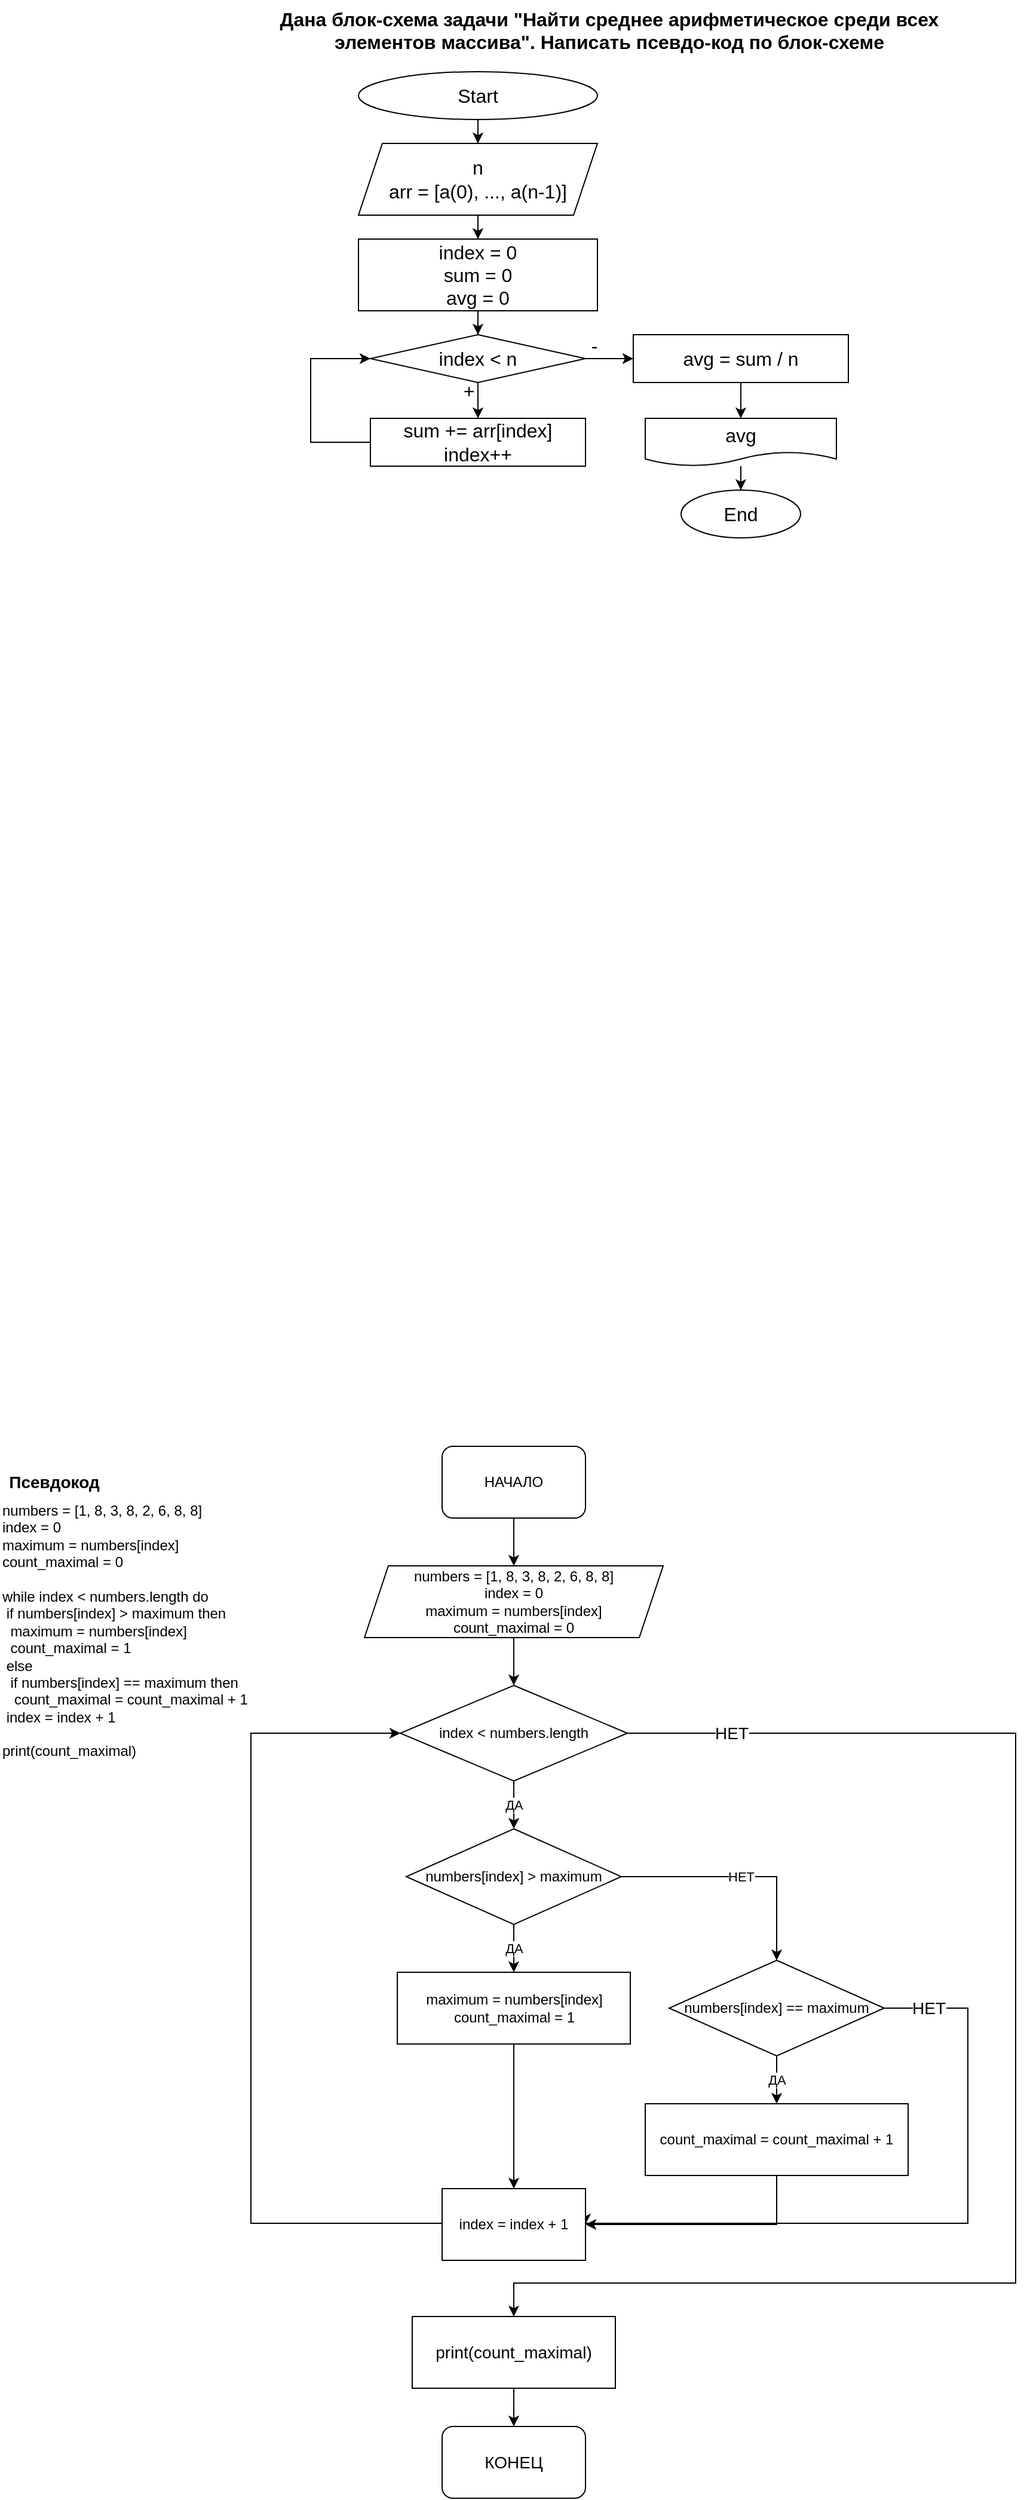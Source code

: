 <mxfile version="20.8.20" type="device" pages="2"><diagram id="C5RBs43oDa-KdzZeNtuy" name="Task01"><mxGraphModel dx="1562" dy="866" grid="1" gridSize="10" guides="1" tooltips="1" connect="1" arrows="1" fold="1" page="1" pageScale="1" pageWidth="827" pageHeight="1169" math="0" shadow="0"><root><mxCell id="WIyWlLk6GJQsqaUBKTNV-0"/><mxCell id="WIyWlLk6GJQsqaUBKTNV-1" parent="WIyWlLk6GJQsqaUBKTNV-0"/><mxCell id="VlJjdPknKAe6Nw-PEj-P-0" value="&lt;b style=&quot;font-size: 16px;&quot;&gt;&lt;font style=&quot;font-size: 16px;&quot;&gt;Дана блок-схема задачи &quot;Найти среднее арифметическое среди всех элементов массива&quot;. Написать псевдо-код по блок-схеме&lt;br&gt;&lt;/font&gt;&lt;/b&gt;" style="text;whiteSpace=wrap;html=1;align=center;fontSize=16;" parent="WIyWlLk6GJQsqaUBKTNV-1" vertex="1"><mxGeometry x="880" y="20" width="560" height="40" as="geometry"/></mxCell><mxCell id="VlJjdPknKAe6Nw-PEj-P-1" value="" style="edgeStyle=orthogonalEdgeStyle;rounded=0;orthogonalLoop=1;jettySize=auto;html=1;fontSize=16;" parent="WIyWlLk6GJQsqaUBKTNV-1" source="VlJjdPknKAe6Nw-PEj-P-2" target="VlJjdPknKAe6Nw-PEj-P-4" edge="1"><mxGeometry relative="1" as="geometry"/></mxCell><mxCell id="VlJjdPknKAe6Nw-PEj-P-2" value="Start" style="ellipse;whiteSpace=wrap;html=1;fontSize=16;" parent="WIyWlLk6GJQsqaUBKTNV-1" vertex="1"><mxGeometry x="950" y="80" width="200" height="40" as="geometry"/></mxCell><mxCell id="VlJjdPknKAe6Nw-PEj-P-3" value="" style="edgeStyle=orthogonalEdgeStyle;rounded=0;orthogonalLoop=1;jettySize=auto;html=1;fontSize=16;" parent="WIyWlLk6GJQsqaUBKTNV-1" source="VlJjdPknKAe6Nw-PEj-P-4" target="VlJjdPknKAe6Nw-PEj-P-6" edge="1"><mxGeometry relative="1" as="geometry"/></mxCell><mxCell id="VlJjdPknKAe6Nw-PEj-P-4" value="&lt;div style=&quot;font-size: 16px;&quot;&gt;n&lt;/div&gt;&lt;div style=&quot;font-size: 16px;&quot;&gt;arr = [a(0), ..., a(n-1)]&lt;br style=&quot;font-size: 16px;&quot;&gt;&lt;/div&gt;" style="shape=parallelogram;perimeter=parallelogramPerimeter;whiteSpace=wrap;html=1;fixedSize=1;fontSize=16;" parent="WIyWlLk6GJQsqaUBKTNV-1" vertex="1"><mxGeometry x="950" y="140" width="200" height="60" as="geometry"/></mxCell><mxCell id="VlJjdPknKAe6Nw-PEj-P-5" value="" style="edgeStyle=orthogonalEdgeStyle;rounded=0;orthogonalLoop=1;jettySize=auto;html=1;fontSize=16;" parent="WIyWlLk6GJQsqaUBKTNV-1" source="VlJjdPknKAe6Nw-PEj-P-6" target="VlJjdPknKAe6Nw-PEj-P-11" edge="1"><mxGeometry relative="1" as="geometry"/></mxCell><mxCell id="VlJjdPknKAe6Nw-PEj-P-6" value="&lt;div style=&quot;font-size: 16px;&quot;&gt;index = 0&lt;/div&gt;&lt;div style=&quot;font-size: 16px;&quot;&gt;sum = 0&lt;br style=&quot;font-size: 16px;&quot;&gt;&lt;/div&gt;&lt;div&gt;avg = 0&lt;br&gt;&lt;/div&gt;" style="rounded=0;whiteSpace=wrap;html=1;fontSize=16;" parent="WIyWlLk6GJQsqaUBKTNV-1" vertex="1"><mxGeometry x="950" y="220" width="200" height="60" as="geometry"/></mxCell><mxCell id="VlJjdPknKAe6Nw-PEj-P-7" value="" style="edgeStyle=orthogonalEdgeStyle;rounded=0;orthogonalLoop=1;jettySize=auto;html=1;fontSize=16;" parent="WIyWlLk6GJQsqaUBKTNV-1" source="VlJjdPknKAe6Nw-PEj-P-11" target="VlJjdPknKAe6Nw-PEj-P-13" edge="1"><mxGeometry relative="1" as="geometry"/></mxCell><mxCell id="VlJjdPknKAe6Nw-PEj-P-8" value="+" style="edgeLabel;html=1;align=center;verticalAlign=middle;resizable=0;points=[];fontSize=16;" parent="VlJjdPknKAe6Nw-PEj-P-7" connectable="0" vertex="1"><mxGeometry x="-0.856" y="1" relative="1" as="geometry"><mxPoint x="-9" y="3" as="offset"/></mxGeometry></mxCell><mxCell id="VlJjdPknKAe6Nw-PEj-P-9" value="" style="edgeStyle=orthogonalEdgeStyle;rounded=0;orthogonalLoop=1;jettySize=auto;html=1;fontSize=16;" parent="WIyWlLk6GJQsqaUBKTNV-1" source="VlJjdPknKAe6Nw-PEj-P-11" target="VlJjdPknKAe6Nw-PEj-P-15" edge="1"><mxGeometry relative="1" as="geometry"/></mxCell><mxCell id="VlJjdPknKAe6Nw-PEj-P-10" value="-" style="edgeLabel;html=1;align=center;verticalAlign=middle;resizable=0;points=[];fontSize=16;" parent="VlJjdPknKAe6Nw-PEj-P-9" connectable="0" vertex="1"><mxGeometry x="-0.624" relative="1" as="geometry"><mxPoint x="-1" y="-11" as="offset"/></mxGeometry></mxCell><mxCell id="VlJjdPknKAe6Nw-PEj-P-11" value="index &amp;lt; n" style="rhombus;whiteSpace=wrap;html=1;fontSize=16;rounded=0;" parent="WIyWlLk6GJQsqaUBKTNV-1" vertex="1"><mxGeometry x="960" y="300" width="180" height="40" as="geometry"/></mxCell><mxCell id="VlJjdPknKAe6Nw-PEj-P-12" style="edgeStyle=orthogonalEdgeStyle;rounded=0;orthogonalLoop=1;jettySize=auto;html=1;entryX=0;entryY=0.5;entryDx=0;entryDy=0;fontSize=16;" parent="WIyWlLk6GJQsqaUBKTNV-1" source="VlJjdPknKAe6Nw-PEj-P-13" target="VlJjdPknKAe6Nw-PEj-P-11" edge="1"><mxGeometry relative="1" as="geometry"><Array as="points"><mxPoint x="910" y="390"/><mxPoint x="910" y="320"/></Array></mxGeometry></mxCell><mxCell id="VlJjdPknKAe6Nw-PEj-P-13" value="&lt;div style=&quot;font-size: 16px;&quot;&gt;sum += arr[index]&lt;/div&gt;&lt;div style=&quot;font-size: 16px;&quot;&gt;index++&lt;br style=&quot;font-size: 16px;&quot;&gt;&lt;/div&gt;" style="whiteSpace=wrap;html=1;fontSize=16;rounded=0;" parent="WIyWlLk6GJQsqaUBKTNV-1" vertex="1"><mxGeometry x="960" y="370" width="180" height="40" as="geometry"/></mxCell><mxCell id="VlJjdPknKAe6Nw-PEj-P-14" value="" style="edgeStyle=orthogonalEdgeStyle;rounded=0;orthogonalLoop=1;jettySize=auto;html=1;fontSize=16;" parent="WIyWlLk6GJQsqaUBKTNV-1" source="VlJjdPknKAe6Nw-PEj-P-15" target="VlJjdPknKAe6Nw-PEj-P-17" edge="1"><mxGeometry relative="1" as="geometry"/></mxCell><mxCell id="VlJjdPknKAe6Nw-PEj-P-15" value="avg = sum / n" style="whiteSpace=wrap;html=1;fontSize=16;rounded=0;" parent="WIyWlLk6GJQsqaUBKTNV-1" vertex="1"><mxGeometry x="1180" y="300" width="180" height="40" as="geometry"/></mxCell><mxCell id="VlJjdPknKAe6Nw-PEj-P-16" value="" style="edgeStyle=orthogonalEdgeStyle;rounded=0;orthogonalLoop=1;jettySize=auto;html=1;fontSize=16;" parent="WIyWlLk6GJQsqaUBKTNV-1" source="VlJjdPknKAe6Nw-PEj-P-17" target="VlJjdPknKAe6Nw-PEj-P-18" edge="1"><mxGeometry relative="1" as="geometry"/></mxCell><mxCell id="VlJjdPknKAe6Nw-PEj-P-17" value="avg" style="shape=document;whiteSpace=wrap;html=1;boundedLbl=1;fontSize=16;rounded=0;" parent="WIyWlLk6GJQsqaUBKTNV-1" vertex="1"><mxGeometry x="1190" y="370" width="160" height="40" as="geometry"/></mxCell><mxCell id="VlJjdPknKAe6Nw-PEj-P-18" value="End" style="ellipse;whiteSpace=wrap;html=1;fontSize=16;rounded=0;" parent="WIyWlLk6GJQsqaUBKTNV-1" vertex="1"><mxGeometry x="1220" y="430" width="100" height="40" as="geometry"/></mxCell><mxCell id="zGsU_J_lrcXe9v-x7CuR-0" style="edgeStyle=orthogonalEdgeStyle;rounded=0;orthogonalLoop=1;jettySize=auto;html=1;exitX=0.5;exitY=1;exitDx=0;exitDy=0;" edge="1" parent="WIyWlLk6GJQsqaUBKTNV-1" source="zGsU_J_lrcXe9v-x7CuR-1" target="zGsU_J_lrcXe9v-x7CuR-3"><mxGeometry relative="1" as="geometry"/></mxCell><mxCell id="zGsU_J_lrcXe9v-x7CuR-1" value="НАЧАЛО" style="rounded=1;whiteSpace=wrap;html=1;" vertex="1" parent="WIyWlLk6GJQsqaUBKTNV-1"><mxGeometry x="1020" y="1230" width="120" height="60" as="geometry"/></mxCell><mxCell id="zGsU_J_lrcXe9v-x7CuR-2" style="edgeStyle=orthogonalEdgeStyle;rounded=0;orthogonalLoop=1;jettySize=auto;html=1;exitX=0.5;exitY=1;exitDx=0;exitDy=0;entryX=0.5;entryY=0;entryDx=0;entryDy=0;" edge="1" parent="WIyWlLk6GJQsqaUBKTNV-1" source="zGsU_J_lrcXe9v-x7CuR-3" target="zGsU_J_lrcXe9v-x7CuR-6"><mxGeometry relative="1" as="geometry"/></mxCell><mxCell id="zGsU_J_lrcXe9v-x7CuR-3" value="&lt;div&gt;numbers = [1, 8, 3, 8, 2, 6, 8, 8]&lt;/div&gt;&lt;div&gt;index = 0&lt;/div&gt;&lt;div&gt;maximum = numbers[index]&lt;/div&gt;&lt;div&gt;count_maximal = 0&lt;/div&gt;" style="shape=parallelogram;perimeter=parallelogramPerimeter;whiteSpace=wrap;html=1;fixedSize=1;" vertex="1" parent="WIyWlLk6GJQsqaUBKTNV-1"><mxGeometry x="955" y="1330" width="250" height="60" as="geometry"/></mxCell><mxCell id="zGsU_J_lrcXe9v-x7CuR-4" value="ДА" style="edgeStyle=orthogonalEdgeStyle;rounded=0;orthogonalLoop=1;jettySize=auto;html=1;exitX=0.5;exitY=1;exitDx=0;exitDy=0;entryX=0.5;entryY=0;entryDx=0;entryDy=0;" edge="1" parent="WIyWlLk6GJQsqaUBKTNV-1" source="zGsU_J_lrcXe9v-x7CuR-6" target="zGsU_J_lrcXe9v-x7CuR-9"><mxGeometry relative="1" as="geometry"/></mxCell><mxCell id="zGsU_J_lrcXe9v-x7CuR-5" value="НЕТ" style="edgeStyle=orthogonalEdgeStyle;rounded=0;orthogonalLoop=1;jettySize=auto;html=1;exitX=1;exitY=0.5;exitDx=0;exitDy=0;entryX=0.5;entryY=0;entryDx=0;entryDy=0;fontSize=14;" edge="1" parent="WIyWlLk6GJQsqaUBKTNV-1" source="zGsU_J_lrcXe9v-x7CuR-6" target="zGsU_J_lrcXe9v-x7CuR-22"><mxGeometry x="-0.86" relative="1" as="geometry"><Array as="points"><mxPoint x="1500" y="1470"/><mxPoint x="1500" y="1930"/><mxPoint x="1080" y="1930"/></Array><mxPoint as="offset"/></mxGeometry></mxCell><mxCell id="zGsU_J_lrcXe9v-x7CuR-6" value="index &amp;lt; numbers.length" style="rhombus;whiteSpace=wrap;html=1;" vertex="1" parent="WIyWlLk6GJQsqaUBKTNV-1"><mxGeometry x="985" y="1430" width="190" height="80" as="geometry"/></mxCell><mxCell id="zGsU_J_lrcXe9v-x7CuR-7" value="ДА" style="edgeStyle=orthogonalEdgeStyle;rounded=0;orthogonalLoop=1;jettySize=auto;html=1;exitX=0.5;exitY=1;exitDx=0;exitDy=0;entryX=0.5;entryY=0;entryDx=0;entryDy=0;" edge="1" parent="WIyWlLk6GJQsqaUBKTNV-1" source="zGsU_J_lrcXe9v-x7CuR-9" target="zGsU_J_lrcXe9v-x7CuR-11"><mxGeometry relative="1" as="geometry"/></mxCell><mxCell id="zGsU_J_lrcXe9v-x7CuR-8" value="НЕТ" style="edgeStyle=orthogonalEdgeStyle;rounded=0;orthogonalLoop=1;jettySize=auto;html=1;exitX=1;exitY=0.5;exitDx=0;exitDy=0;entryX=0.5;entryY=0;entryDx=0;entryDy=0;" edge="1" parent="WIyWlLk6GJQsqaUBKTNV-1" source="zGsU_J_lrcXe9v-x7CuR-9" target="zGsU_J_lrcXe9v-x7CuR-14"><mxGeometry relative="1" as="geometry"/></mxCell><mxCell id="zGsU_J_lrcXe9v-x7CuR-9" value="numbers[index] &amp;gt; maximum" style="rhombus;whiteSpace=wrap;html=1;" vertex="1" parent="WIyWlLk6GJQsqaUBKTNV-1"><mxGeometry x="990" y="1550" width="180" height="80" as="geometry"/></mxCell><mxCell id="zGsU_J_lrcXe9v-x7CuR-10" style="edgeStyle=orthogonalEdgeStyle;rounded=0;orthogonalLoop=1;jettySize=auto;html=1;exitX=0.5;exitY=1;exitDx=0;exitDy=0;entryX=0.5;entryY=0;entryDx=0;entryDy=0;fontSize=14;" edge="1" parent="WIyWlLk6GJQsqaUBKTNV-1" source="zGsU_J_lrcXe9v-x7CuR-11" target="zGsU_J_lrcXe9v-x7CuR-18"><mxGeometry relative="1" as="geometry"/></mxCell><mxCell id="zGsU_J_lrcXe9v-x7CuR-11" value="maximum = numbers[index] &lt;br&gt;count_maximal = 1" style="rounded=0;whiteSpace=wrap;html=1;" vertex="1" parent="WIyWlLk6GJQsqaUBKTNV-1"><mxGeometry x="982.5" y="1670" width="195" height="60" as="geometry"/></mxCell><mxCell id="zGsU_J_lrcXe9v-x7CuR-12" value="ДА" style="edgeStyle=orthogonalEdgeStyle;rounded=0;orthogonalLoop=1;jettySize=auto;html=1;exitX=0.5;exitY=1;exitDx=0;exitDy=0;entryX=0.5;entryY=0;entryDx=0;entryDy=0;" edge="1" parent="WIyWlLk6GJQsqaUBKTNV-1" source="zGsU_J_lrcXe9v-x7CuR-14" target="zGsU_J_lrcXe9v-x7CuR-16"><mxGeometry relative="1" as="geometry"/></mxCell><mxCell id="zGsU_J_lrcXe9v-x7CuR-13" value="НЕТ" style="edgeStyle=orthogonalEdgeStyle;rounded=0;orthogonalLoop=1;jettySize=auto;html=1;exitX=1;exitY=0.5;exitDx=0;exitDy=0;entryX=1;entryY=0.5;entryDx=0;entryDy=0;fontSize=14;" edge="1" parent="WIyWlLk6GJQsqaUBKTNV-1" source="zGsU_J_lrcXe9v-x7CuR-14" target="zGsU_J_lrcXe9v-x7CuR-18"><mxGeometry x="-0.87" relative="1" as="geometry"><Array as="points"><mxPoint x="1460" y="1700"/><mxPoint x="1460" y="1880"/></Array><mxPoint as="offset"/></mxGeometry></mxCell><mxCell id="zGsU_J_lrcXe9v-x7CuR-14" value="numbers[index] == maximum" style="rhombus;whiteSpace=wrap;html=1;" vertex="1" parent="WIyWlLk6GJQsqaUBKTNV-1"><mxGeometry x="1210" y="1660" width="180" height="80" as="geometry"/></mxCell><mxCell id="zGsU_J_lrcXe9v-x7CuR-15" style="edgeStyle=orthogonalEdgeStyle;rounded=0;orthogonalLoop=1;jettySize=auto;html=1;exitX=0.5;exitY=1;exitDx=0;exitDy=0;entryX=1;entryY=0.5;entryDx=0;entryDy=0;fontSize=14;" edge="1" parent="WIyWlLk6GJQsqaUBKTNV-1" source="zGsU_J_lrcXe9v-x7CuR-16" target="zGsU_J_lrcXe9v-x7CuR-18"><mxGeometry relative="1" as="geometry"/></mxCell><mxCell id="zGsU_J_lrcXe9v-x7CuR-16" value="count_maximal = count_maximal + 1" style="rounded=0;whiteSpace=wrap;html=1;" vertex="1" parent="WIyWlLk6GJQsqaUBKTNV-1"><mxGeometry x="1190" y="1780" width="220" height="60" as="geometry"/></mxCell><mxCell id="zGsU_J_lrcXe9v-x7CuR-17" style="edgeStyle=orthogonalEdgeStyle;rounded=0;orthogonalLoop=1;jettySize=auto;html=1;exitX=0;exitY=0.5;exitDx=0;exitDy=0;entryX=0;entryY=0.5;entryDx=0;entryDy=0;fontSize=14;" edge="1" parent="WIyWlLk6GJQsqaUBKTNV-1" source="zGsU_J_lrcXe9v-x7CuR-18" target="zGsU_J_lrcXe9v-x7CuR-6"><mxGeometry relative="1" as="geometry"><Array as="points"><mxPoint x="1020" y="1880"/><mxPoint x="860" y="1880"/><mxPoint x="860" y="1470"/></Array></mxGeometry></mxCell><mxCell id="zGsU_J_lrcXe9v-x7CuR-18" value="index = index + 1" style="rounded=0;whiteSpace=wrap;html=1;" vertex="1" parent="WIyWlLk6GJQsqaUBKTNV-1"><mxGeometry x="1020" y="1851" width="120" height="60" as="geometry"/></mxCell><mxCell id="zGsU_J_lrcXe9v-x7CuR-19" value="numbers = [1, 8, 3, 8, 2, 6, 8, 8]&lt;br&gt;index = 0&lt;br&gt;maximum = numbers[index]&lt;br&gt;count_maximal = 0&lt;br&gt;&lt;br&gt;while index &amp;lt; numbers.length do&lt;br&gt; &lt;span style=&quot;white-space: pre&quot;&gt; &lt;/span&gt;if numbers[index] &amp;gt; maximum then&amp;nbsp;&lt;br&gt;  &lt;span style=&quot;white-space: pre&quot;&gt; &lt;/span&gt;&lt;span style=&quot;white-space: pre&quot;&gt; &lt;/span&gt;maximum = numbers[index] &lt;br&gt;&lt;span style=&quot;white-space: pre&quot;&gt; &lt;/span&gt;&lt;span style=&quot;white-space: pre&quot;&gt; &lt;/span&gt;count_maximal = 1&lt;br&gt; &lt;span style=&quot;white-space: pre&quot;&gt; &lt;/span&gt;else&lt;br&gt;  &lt;span style=&quot;white-space: pre&quot;&gt; &lt;span style=&quot;white-space: pre&quot;&gt; &lt;/span&gt;&lt;/span&gt;if numbers[index] == maximum then&amp;nbsp;&lt;br&gt;   &lt;span style=&quot;white-space: pre&quot;&gt; &lt;/span&gt;&lt;span style=&quot;white-space: pre&quot;&gt; &lt;span style=&quot;white-space: pre&quot;&gt; &lt;/span&gt;&lt;/span&gt;count_maximal = count_maximal + 1&lt;br&gt; &lt;span style=&quot;white-space: pre&quot;&gt; &lt;/span&gt;index = index + 1&lt;br&gt;&lt;br&gt;print(count_maximal)" style="text;whiteSpace=wrap;html=1;" vertex="1" parent="WIyWlLk6GJQsqaUBKTNV-1"><mxGeometry x="650" y="1270" width="230" height="210" as="geometry"/></mxCell><mxCell id="zGsU_J_lrcXe9v-x7CuR-20" value="Псевдокод" style="text;html=1;resizable=0;autosize=1;align=center;verticalAlign=middle;points=[];fillColor=none;strokeColor=none;rounded=0;fontStyle=1;fontSize=14;" vertex="1" parent="WIyWlLk6GJQsqaUBKTNV-1"><mxGeometry x="650" y="1250" width="90" height="20" as="geometry"/></mxCell><mxCell id="zGsU_J_lrcXe9v-x7CuR-21" style="edgeStyle=orthogonalEdgeStyle;rounded=0;orthogonalLoop=1;jettySize=auto;html=1;exitX=0.5;exitY=1;exitDx=0;exitDy=0;entryX=0.5;entryY=0;entryDx=0;entryDy=0;fontSize=14;" edge="1" parent="WIyWlLk6GJQsqaUBKTNV-1" source="zGsU_J_lrcXe9v-x7CuR-22" target="zGsU_J_lrcXe9v-x7CuR-23"><mxGeometry relative="1" as="geometry"/></mxCell><mxCell id="zGsU_J_lrcXe9v-x7CuR-22" value="print(count_maximal)" style="rounded=0;whiteSpace=wrap;html=1;fontSize=14;" vertex="1" parent="WIyWlLk6GJQsqaUBKTNV-1"><mxGeometry x="995" y="1958" width="170" height="60" as="geometry"/></mxCell><mxCell id="zGsU_J_lrcXe9v-x7CuR-23" value="КОНЕЦ" style="rounded=1;whiteSpace=wrap;html=1;fontSize=14;" vertex="1" parent="WIyWlLk6GJQsqaUBKTNV-1"><mxGeometry x="1020" y="2050" width="120" height="60" as="geometry"/></mxCell></root></mxGraphModel></diagram><diagram id="fJ7ucAiYBNZFfujUIWGt" name="Task02"><mxGraphModel grid="1" page="1" gridSize="10" guides="1" tooltips="1" connect="1" arrows="1" fold="1" pageScale="1" pageWidth="850" pageHeight="1100" math="0" shadow="0"><root><mxCell id="0"/><mxCell id="1" parent="0"/><mxCell id="CsbLQE_4l07EQwTpPK3E-1" value="" style="edgeStyle=orthogonalEdgeStyle;rounded=0;orthogonalLoop=1;jettySize=auto;html=1;fontSize=16;" edge="1" parent="1" source="CsbLQE_4l07EQwTpPK3E-2" target="CsbLQE_4l07EQwTpPK3E-5"><mxGeometry relative="1" as="geometry"/></mxCell><mxCell id="CsbLQE_4l07EQwTpPK3E-2" value="Start" style="ellipse;whiteSpace=wrap;html=1;fontSize=16;" vertex="1" parent="1"><mxGeometry x="70" y="280" width="260" height="40" as="geometry"/></mxCell><mxCell id="CsbLQE_4l07EQwTpPK3E-3" value="&lt;b style=&quot;font-size: 16px;&quot;&gt;&lt;font style=&quot;font-size: 16px;&quot;&gt;Составьте блок-схему на основе псевдокода&lt;/font&gt;&lt;/b&gt;" style="text;whiteSpace=wrap;html=1;align=center;fontSize=16;" vertex="1" parent="1"><mxGeometry x="190" y="230" width="440" height="30" as="geometry"/></mxCell><mxCell id="CsbLQE_4l07EQwTpPK3E-4" value="" style="edgeStyle=orthogonalEdgeStyle;rounded=0;orthogonalLoop=1;jettySize=auto;html=1;fontSize=16;" edge="1" parent="1" source="CsbLQE_4l07EQwTpPK3E-5" target="CsbLQE_4l07EQwTpPK3E-7"><mxGeometry relative="1" as="geometry"/></mxCell><mxCell id="CsbLQE_4l07EQwTpPK3E-5" value="numbers = [1, 8, 3, 8, 2, 6, 8, 8]" style="shape=parallelogram;perimeter=parallelogramPerimeter;whiteSpace=wrap;html=1;fixedSize=1;fontSize=16;" vertex="1" parent="1"><mxGeometry x="70" y="340" width="260" height="40" as="geometry"/></mxCell><mxCell id="CsbLQE_4l07EQwTpPK3E-6" value="" style="edgeStyle=orthogonalEdgeStyle;rounded=0;orthogonalLoop=1;jettySize=auto;html=1;fontSize=16;" edge="1" parent="1" source="CsbLQE_4l07EQwTpPK3E-7" target="CsbLQE_4l07EQwTpPK3E-12"><mxGeometry relative="1" as="geometry"/></mxCell><mxCell id="CsbLQE_4l07EQwTpPK3E-7" value="&lt;div style=&quot;font-size: 16px;&quot;&gt;index = 0&lt;/div&gt;&lt;div style=&quot;font-size: 16px;&quot;&gt;maximum = numbers[index]&lt;/div&gt;&lt;div style=&quot;font-size: 16px;&quot;&gt;count_maximal = 0&lt;br style=&quot;font-size: 16px;&quot;&gt;&lt;/div&gt;" style="whiteSpace=wrap;html=1;fontSize=16;" vertex="1" parent="1"><mxGeometry x="70" y="400" width="260" height="60" as="geometry"/></mxCell><mxCell id="CsbLQE_4l07EQwTpPK3E-8" value="" style="edgeStyle=orthogonalEdgeStyle;rounded=0;orthogonalLoop=1;jettySize=auto;html=1;fontSize=16;" edge="1" parent="1" source="CsbLQE_4l07EQwTpPK3E-12" target="CsbLQE_4l07EQwTpPK3E-17"><mxGeometry relative="1" as="geometry"/></mxCell><mxCell id="CsbLQE_4l07EQwTpPK3E-10" value="" style="edgeStyle=orthogonalEdgeStyle;rounded=0;orthogonalLoop=1;jettySize=auto;html=1;fontSize=16;" edge="1" parent="1" source="CsbLQE_4l07EQwTpPK3E-12" target="CsbLQE_4l07EQwTpPK3E-29"><mxGeometry relative="1" as="geometry"/></mxCell><mxCell id="CsbLQE_4l07EQwTpPK3E-12" value="index &amp;lt; numbers.length" style="rhombus;whiteSpace=wrap;html=1;fontSize=16;" vertex="1" parent="1"><mxGeometry x="70" y="480" width="260" height="60" as="geometry"/></mxCell><mxCell id="CsbLQE_4l07EQwTpPK3E-13" value="" style="edgeStyle=orthogonalEdgeStyle;rounded=0;orthogonalLoop=1;jettySize=auto;html=1;fontSize=16;" edge="1" parent="1" source="CsbLQE_4l07EQwTpPK3E-17" target="CsbLQE_4l07EQwTpPK3E-19"><mxGeometry relative="1" as="geometry"/></mxCell><mxCell id="CsbLQE_4l07EQwTpPK3E-15" value="" style="edgeStyle=orthogonalEdgeStyle;rounded=0;orthogonalLoop=1;jettySize=auto;html=1;fontSize=16;" edge="1" parent="1" source="CsbLQE_4l07EQwTpPK3E-17" target="CsbLQE_4l07EQwTpPK3E-23"><mxGeometry relative="1" as="geometry"/></mxCell><mxCell id="CsbLQE_4l07EQwTpPK3E-17" value="numbers[index] &amp;gt; maximum" style="rhombus;whiteSpace=wrap;html=1;fontSize=16;" vertex="1" parent="1"><mxGeometry x="70" y="570" width="260" height="60" as="geometry"/></mxCell><mxCell id="CsbLQE_4l07EQwTpPK3E-18" style="edgeStyle=orthogonalEdgeStyle;rounded=0;orthogonalLoop=1;jettySize=auto;html=1;fontSize=16;entryX=0.5;entryY=0;entryDx=0;entryDy=0;" edge="1" parent="1" source="CsbLQE_4l07EQwTpPK3E-19" target="CsbLQE_4l07EQwTpPK3E-27"><mxGeometry relative="1" as="geometry"><mxPoint x="200" y="860" as="targetPoint"/><Array as="points"><mxPoint x="600" y="600"/><mxPoint x="600" y="740"/><mxPoint x="200" y="740"/></Array></mxGeometry></mxCell><mxCell id="CsbLQE_4l07EQwTpPK3E-19" value="&lt;div style=&quot;font-size: 16px;&quot;&gt;maximum = numbers[index]&lt;/div&gt;&lt;div style=&quot;font-size: 16px;&quot;&gt;count_maximal = 1&lt;br style=&quot;font-size: 16px;&quot;&gt;&lt;/div&gt;" style="whiteSpace=wrap;html=1;fontSize=16;" vertex="1" parent="1"><mxGeometry x="360" y="570" width="220" height="60" as="geometry"/></mxCell><mxCell id="CsbLQE_4l07EQwTpPK3E-20" value="" style="edgeStyle=orthogonalEdgeStyle;rounded=0;orthogonalLoop=1;jettySize=auto;html=1;fontSize=16;" edge="1" parent="1" source="CsbLQE_4l07EQwTpPK3E-23" target="CsbLQE_4l07EQwTpPK3E-25"><mxGeometry relative="1" as="geometry"/></mxCell><mxCell id="CsbLQE_4l07EQwTpPK3E-22" style="edgeStyle=orthogonalEdgeStyle;rounded=0;orthogonalLoop=1;jettySize=auto;html=1;entryX=0.5;entryY=0;entryDx=0;entryDy=0;fontSize=16;" edge="1" parent="1" source="CsbLQE_4l07EQwTpPK3E-23" target="CsbLQE_4l07EQwTpPK3E-27"><mxGeometry relative="1" as="geometry"/></mxCell><mxCell id="CsbLQE_4l07EQwTpPK3E-23" value="numbers[index] == maximum" style="rhombus;whiteSpace=wrap;html=1;fontSize=16;" vertex="1" parent="1"><mxGeometry x="70" y="660" width="260" height="60" as="geometry"/></mxCell><mxCell id="CsbLQE_4l07EQwTpPK3E-24" style="edgeStyle=orthogonalEdgeStyle;rounded=0;orthogonalLoop=1;jettySize=auto;html=1;entryX=0.5;entryY=0;entryDx=0;entryDy=0;fontSize=16;" edge="1" parent="1" source="CsbLQE_4l07EQwTpPK3E-25" target="CsbLQE_4l07EQwTpPK3E-27"><mxGeometry relative="1" as="geometry"><Array as="points"><mxPoint x="600" y="690"/><mxPoint x="600" y="740"/><mxPoint x="200" y="740"/></Array></mxGeometry></mxCell><mxCell id="CsbLQE_4l07EQwTpPK3E-25" value="count_maximal++" style="whiteSpace=wrap;html=1;fontSize=16;" vertex="1" parent="1"><mxGeometry x="360" y="670" width="220" height="40" as="geometry"/></mxCell><mxCell id="CsbLQE_4l07EQwTpPK3E-26" style="edgeStyle=orthogonalEdgeStyle;rounded=0;orthogonalLoop=1;jettySize=auto;html=1;entryX=0;entryY=0.5;entryDx=0;entryDy=0;fontSize=16;" edge="1" parent="1" source="CsbLQE_4l07EQwTpPK3E-27" target="CsbLQE_4l07EQwTpPK3E-12"><mxGeometry relative="1" as="geometry"><Array as="points"><mxPoint x="50" y="770"/><mxPoint x="50" y="510"/></Array></mxGeometry></mxCell><mxCell id="CsbLQE_4l07EQwTpPK3E-27" value="index++" style="whiteSpace=wrap;html=1;fontSize=16;" vertex="1" parent="1"><mxGeometry x="95" y="760" width="210" height="20" as="geometry"/></mxCell><mxCell id="CsbLQE_4l07EQwTpPK3E-28" value="" style="edgeStyle=orthogonalEdgeStyle;rounded=0;orthogonalLoop=1;jettySize=auto;html=1;fontSize=16;" edge="1" parent="1" source="CsbLQE_4l07EQwTpPK3E-29" target="CsbLQE_4l07EQwTpPK3E-30"><mxGeometry relative="1" as="geometry"/></mxCell><mxCell id="CsbLQE_4l07EQwTpPK3E-29" value="count_maximal" style="shape=document;whiteSpace=wrap;html=1;boundedLbl=1;fontSize=16;" vertex="1" parent="1"><mxGeometry x="380" y="490" width="130" height="40" as="geometry"/></mxCell><mxCell id="CsbLQE_4l07EQwTpPK3E-30" value="End" style="ellipse;whiteSpace=wrap;html=1;fontSize=16;" vertex="1" parent="1"><mxGeometry x="550" y="490" width="100" height="40" as="geometry"/></mxCell><mxCell id="CsbLQE_4l07EQwTpPK3E-31" value="Вывести количество повторений элементов массива с максимальным значением" style="text;html=1;strokeColor=none;fillColor=none;align=center;verticalAlign=middle;whiteSpace=wrap;rounded=0;fontSize=16;" vertex="1" parent="1"><mxGeometry x="40" y="830" width="680" height="30" as="geometry"/></mxCell></root></mxGraphModel></diagram></mxfile>